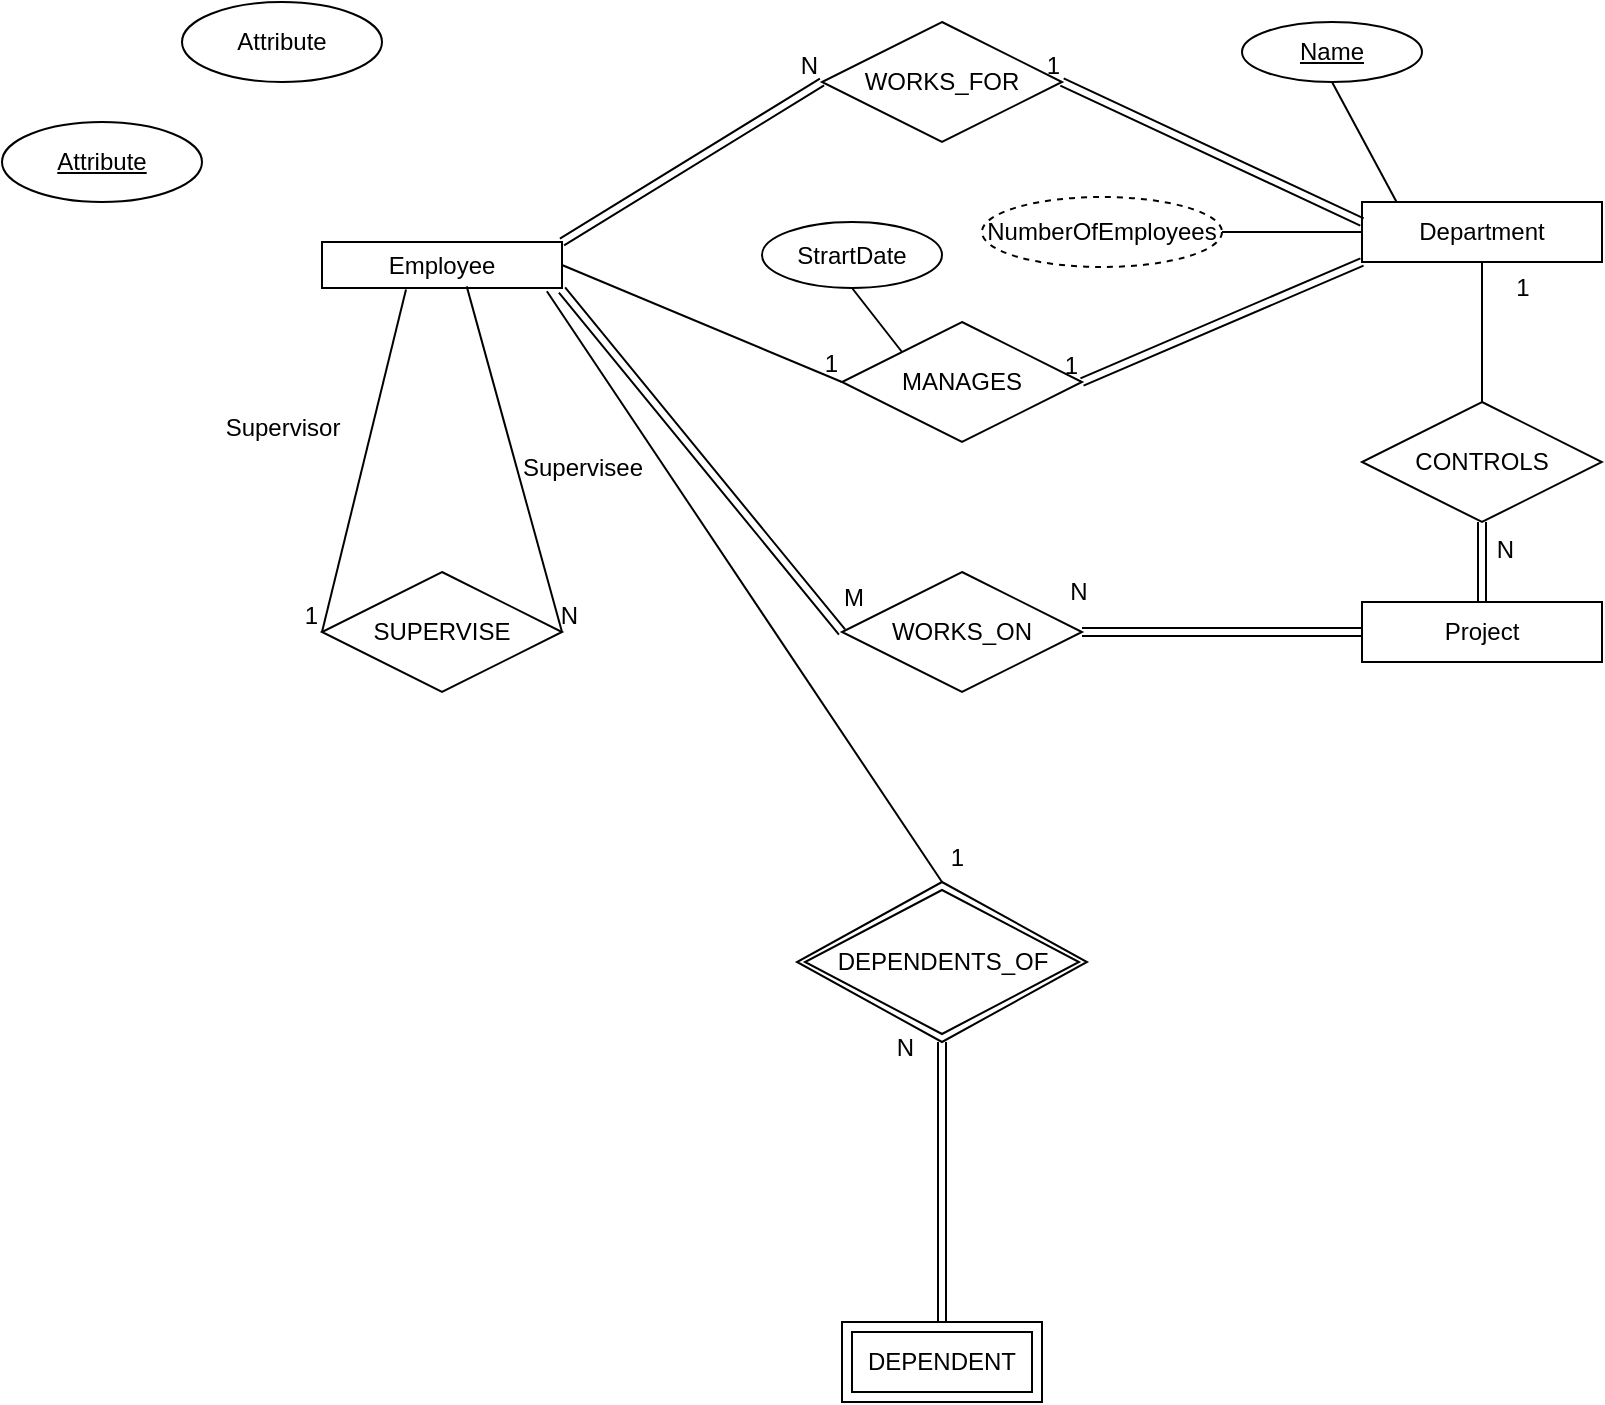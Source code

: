 <mxfile version="24.4.13" type="device">
  <diagram name="Page-1" id="dsb1Q9M2M2LD3zVcPbN2">
    <mxGraphModel dx="1900" dy="557" grid="1" gridSize="10" guides="1" tooltips="1" connect="1" arrows="1" fold="1" page="1" pageScale="1" pageWidth="850" pageHeight="1100" math="0" shadow="0">
      <root>
        <mxCell id="0" />
        <mxCell id="1" parent="0" />
        <mxCell id="geJwYKkMJcr1_1DaiLhD-1" value="Employee" style="rounded=0;whiteSpace=wrap;html=1;" vertex="1" parent="1">
          <mxGeometry x="130" y="270" width="120" height="23" as="geometry" />
        </mxCell>
        <mxCell id="geJwYKkMJcr1_1DaiLhD-24" value="" style="edgeStyle=orthogonalEdgeStyle;rounded=0;orthogonalLoop=1;jettySize=auto;html=1;endArrow=none;endFill=0;" edge="1" parent="1" source="geJwYKkMJcr1_1DaiLhD-2" target="geJwYKkMJcr1_1DaiLhD-23">
          <mxGeometry relative="1" as="geometry" />
        </mxCell>
        <mxCell id="geJwYKkMJcr1_1DaiLhD-2" value="Dep&lt;span style=&quot;color: rgba(0, 0, 0, 0); font-family: monospace; font-size: 0px; text-align: start; text-wrap: nowrap;&quot;&gt;%3CmxGraphModel%3E%3Croot%3E%3CmxCell%20id%3D%220%22%2F%3E%3CmxCell%20id%3D%221%22%20parent%3D%220%22%2F%3E%3CmxCell%20id%3D%222%22%20value%3D%22Employee%22%20style%3D%22rounded%3D0%3BwhiteSpace%3Dwrap%3Bhtml%3D1%3B%22%20vertex%3D%221%22%20parent%3D%221%22%3E%3CmxGeometry%20x%3D%22130%22%20y%3D%22260%22%20width%3D%22120%22%20height%3D%2230%22%20as%3D%22geometry%22%2F%3E%3C%2FmxCell%3E%3C%2Froot%3E%3C%2FmxGraphModel%3E&lt;/span&gt;&lt;span style=&quot;color: rgba(0, 0, 0, 0); font-family: monospace; font-size: 0px; text-align: start; text-wrap: nowrap;&quot;&gt;%3CmxGraphModel%3E%3Croot%3E%3CmxCell%20id%3D%220%22%2F%3E%3CmxCell%20id%3D%221%22%20parent%3D%220%22%2F%3E%3CmxCell%20id%3D%222%22%20value%3D%22Employee%22%20style%3D%22rounded%3D0%3BwhiteSpace%3Dwrap%3Bhtml%3D1%3B%22%20vertex%3D%221%22%20parent%3D%221%22%3E%3CmxGeometry%20x%3D%22130%22%20y%3D%22260%22%20width%3D%22120%22%20height%3D%2230%22%20as%3D%22geometry%22%2F%3E%3C%2FmxCell%3E%3C%2Froot%3E%3C%2FmxGraphModel%3E&lt;/span&gt;artment&lt;span style=&quot;color: rgba(0, 0, 0, 0); font-family: monospace; font-size: 0px; text-align: start; text-wrap: nowrap;&quot;&gt;%3CmxGraphModel%3E%3Croot%3E%3CmxCell%20id%3D%220%22%2F%3E%3CmxCell%20id%3D%221%22%20parent%3D%220%22%2F%3E%3CmxCell%20id%3D%222%22%20value%3D%22Employee%22%20style%3D%22rounded%3D0%3BwhiteSpace%3Dwrap%3Bhtml%3D1%3B%22%20vertex%3D%221%22%20parent%3D%221%22%3E%3CmxGeometry%20x%3D%22130%22%20y%3D%22260%22%20width%3D%22120%22%20height%3D%2230%22%20as%3D%22geometry%22%2F%3E%3C%2FmxCell%3E%3C%2Froot%3E%3C%2FmxGraphModel%3E&lt;/span&gt;&lt;span style=&quot;color: rgba(0, 0, 0, 0); font-family: monospace; font-size: 0px; text-align: start; text-wrap: nowrap;&quot;&gt;%3CmxGraphModel%3E%3Croot%3E%3CmxCell%20id%3D%220%22%2F%3E%3CmxCell%20id%3D%221%22%20parent%3D%220%22%2F%3E%3CmxCell%20id%3D%222%22%20value%3D%22Employee%22%20style%3D%22rounded%3D0%3BwhiteSpace%3Dwrap%3Bhtml%3D1%3B%22%20vertex%3D%221%22%20parent%3D%221%22%3E%3CmxGeometry%20x%3D%22130%22%20y%3D%22260%22%20width%3D%22120%22%20height%3D%2230%22%20as%3D%22geometry%22%2F%3E%3C%2FmxCell%3E%3C%2Froot%3E%3C%2FmxGraphModel%3E&lt;/span&gt;" style="rounded=0;whiteSpace=wrap;html=1;" vertex="1" parent="1">
          <mxGeometry x="650" y="250" width="120" height="30" as="geometry" />
        </mxCell>
        <mxCell id="geJwYKkMJcr1_1DaiLhD-3" value="&lt;div style=&quot;text-align: center;&quot;&gt;&lt;span style=&quot;background-color: initial; text-align: start;&quot;&gt;Project&lt;/span&gt;&lt;span style=&quot;background-color: initial; text-wrap: nowrap; color: rgba(0, 0, 0, 0); font-family: monospace; font-size: 0px; text-align: start;&quot;&gt;%3CmxGraphModel%3E%3Croot%3E%3CmxCell%20id%3D%220%22%2F%3E%3CmxCell%20id%3D%221%22%20parent%3D%220%22%2F%3E%3CmxCell%20id%3D%222%22%20value%3D%22Employee%22%20style%3D%22rounded%3D0%3BwhiteSpace%3Dwrap%3Bhtml%3D1%3B%22%20vertex%3D%221%22%20parent%3D%221%22%3E%3CmxGeometry%20x%3D%22130%22%20y%3D%22260%22%20width%3D%22120%22%20height%3D%2230%22%20as%3D%22geometry%22%2F%3E%3C%2FmxCell%3E%3C%2Froot%3E%3C%2FmxGraphModel%3E&lt;/span&gt;&lt;span style=&quot;background-color: initial; text-wrap: nowrap; color: rgba(0, 0, 0, 0); font-family: monospace; font-size: 0px; text-align: start;&quot;&gt;%3CmxGraphModel%3E%3Croot%3E%3CmxCell%20id%3D%220%22%2F%3E%3CmxCell%20id%3D%221%22%20parent%3D%220%22%2F%3E%3CmxCell%20id%3D%222%22%20value%3D%22Employee%22%20style%3D%22rounded%3D0%3BwhiteSpace%3Dwrap%3Bhtml%3D1%3B%22%20vertex%3D%221%22%20parent%3D%221%22%3E%3CmxGeometry%20x%3D%22130%22%20y%3D%22260%22%20width%3D%22120%22%20height%3D%2230%22%20as%3D%22geometry%22%2F%3E%3C%2FmxCell%3E%3C%2Froot%3E%3C%2FmxGraphMod&lt;/span&gt;&lt;span style=&quot;background-color: initial; text-wrap: nowrap; color: rgba(0, 0, 0, 0); font-family: monospace; font-size: 0px; text-align: start;&quot;&gt;%3CmxGraphModel%3E%3Croot%3E%3CmxCell%20id%3D%220%22%2F%3E%3CmxCell%20id%3D%221%22%20parent%3D%220%22%2F%3E%3CmxCell%20id%3D%222%22%20value%3D%22Employee%22%20style%3D%22rounded%3D0%3BwhiteSpace%3Dwrap%3Bhtml%3D1%3B%22%20vertex%3D%221%22%20parent%3D%221%22%3E%3CmxGeometry%20x%3D%22130%22%20y%3D%22260%22%20width%3D%22120%22%20height%3D%2230%22%20as%3D%22geometry%22%2F%3E%3C%2FmxCell%3E%3C%2Froot%3E%3C%2FmxGraphModel%3E&lt;/span&gt;&lt;span style=&quot;background-color: initial; text-wrap: nowrap; color: rgba(0, 0, 0, 0); font-family: monospace; font-size: 0px; text-align: start;&quot;&gt;%3CmxGraphModel%3E%3Croot%3E%3CmxCell%20id%3D%220%22%2F%3E%3CmxCell%20id%3D%221%22%20parent%3D%220%22%2F%3E%3CmxCell%20id%3D%222%22%20value%3D%22Employee%22%20style%3D%22rounded%3D0%3BwhiteSpace%3Dwrap%3Bhtml%3D1%3B%22%20vertex%3D%221%22%20parent%3D%221%22%3E%3CmxGeometry%20x%3D%22130%22%20y%3D%22260%22%20width%3D%22120%22%20height%3D%2230%22%20as%3D%22geometry%22%2F%3E%3C%2FmxCell%3E%3C%2Froot%3E%3C%2FmxGraphModel%3E&lt;/span&gt;&lt;/div&gt;" style="rounded=0;whiteSpace=wrap;html=1;" vertex="1" parent="1">
          <mxGeometry x="650" y="450" width="120" height="30" as="geometry" />
        </mxCell>
        <mxCell id="geJwYKkMJcr1_1DaiLhD-5" value="Attribute" style="ellipse;whiteSpace=wrap;html=1;align=center;" vertex="1" parent="1">
          <mxGeometry x="60" y="150" width="100" height="40" as="geometry" />
        </mxCell>
        <mxCell id="geJwYKkMJcr1_1DaiLhD-6" value="Attribute" style="ellipse;whiteSpace=wrap;html=1;align=center;fontStyle=4;" vertex="1" parent="1">
          <mxGeometry x="-30" y="210" width="100" height="40" as="geometry" />
        </mxCell>
        <mxCell id="geJwYKkMJcr1_1DaiLhD-7" value="SUPERVISE" style="shape=rhombus;perimeter=rhombusPerimeter;whiteSpace=wrap;html=1;align=center;" vertex="1" parent="1">
          <mxGeometry x="130" y="435" width="120" height="60" as="geometry" />
        </mxCell>
        <mxCell id="geJwYKkMJcr1_1DaiLhD-8" value="" style="endArrow=none;html=1;rounded=0;exitX=0.603;exitY=0.965;exitDx=0;exitDy=0;entryX=1;entryY=0.5;entryDx=0;entryDy=0;exitPerimeter=0;" edge="1" parent="1" source="geJwYKkMJcr1_1DaiLhD-1" target="geJwYKkMJcr1_1DaiLhD-7">
          <mxGeometry relative="1" as="geometry">
            <mxPoint x="340" y="290" as="sourcePoint" />
            <mxPoint x="500" y="290" as="targetPoint" />
          </mxGeometry>
        </mxCell>
        <mxCell id="geJwYKkMJcr1_1DaiLhD-9" value="N" style="resizable=0;html=1;whiteSpace=wrap;align=right;verticalAlign=bottom;" connectable="0" vertex="1" parent="geJwYKkMJcr1_1DaiLhD-8">
          <mxGeometry x="1" relative="1" as="geometry">
            <mxPoint x="9" as="offset" />
          </mxGeometry>
        </mxCell>
        <mxCell id="geJwYKkMJcr1_1DaiLhD-10" value="" style="endArrow=none;html=1;rounded=0;entryX=0;entryY=0.5;entryDx=0;entryDy=0;exitX=0.35;exitY=1.035;exitDx=0;exitDy=0;exitPerimeter=0;" edge="1" parent="1" source="geJwYKkMJcr1_1DaiLhD-1" target="geJwYKkMJcr1_1DaiLhD-7">
          <mxGeometry relative="1" as="geometry">
            <mxPoint x="140" y="300" as="sourcePoint" />
            <mxPoint x="500" y="290" as="targetPoint" />
          </mxGeometry>
        </mxCell>
        <mxCell id="geJwYKkMJcr1_1DaiLhD-11" value="1" style="resizable=0;html=1;whiteSpace=wrap;align=right;verticalAlign=bottom;" connectable="0" vertex="1" parent="geJwYKkMJcr1_1DaiLhD-10">
          <mxGeometry x="1" relative="1" as="geometry" />
        </mxCell>
        <mxCell id="geJwYKkMJcr1_1DaiLhD-12" value="WORKS_FOR" style="shape=rhombus;perimeter=rhombusPerimeter;whiteSpace=wrap;html=1;align=center;" vertex="1" parent="1">
          <mxGeometry x="380" y="160" width="120" height="60" as="geometry" />
        </mxCell>
        <mxCell id="geJwYKkMJcr1_1DaiLhD-13" value="" style="shape=link;html=1;rounded=0;entryX=0;entryY=0.5;entryDx=0;entryDy=0;" edge="1" parent="1" target="geJwYKkMJcr1_1DaiLhD-12">
          <mxGeometry relative="1" as="geometry">
            <mxPoint x="250" y="270" as="sourcePoint" />
            <mxPoint x="372" y="150" as="targetPoint" />
          </mxGeometry>
        </mxCell>
        <mxCell id="geJwYKkMJcr1_1DaiLhD-14" value="N" style="resizable=0;html=1;whiteSpace=wrap;align=right;verticalAlign=bottom;" connectable="0" vertex="1" parent="geJwYKkMJcr1_1DaiLhD-13">
          <mxGeometry x="1" relative="1" as="geometry" />
        </mxCell>
        <mxCell id="geJwYKkMJcr1_1DaiLhD-16" value="" style="shape=link;html=1;rounded=0;entryX=1;entryY=0.5;entryDx=0;entryDy=0;" edge="1" parent="1" target="geJwYKkMJcr1_1DaiLhD-12">
          <mxGeometry relative="1" as="geometry">
            <mxPoint x="650" y="260" as="sourcePoint" />
            <mxPoint x="488" y="150" as="targetPoint" />
          </mxGeometry>
        </mxCell>
        <mxCell id="geJwYKkMJcr1_1DaiLhD-17" value="1" style="resizable=0;html=1;whiteSpace=wrap;align=right;verticalAlign=bottom;" connectable="0" vertex="1" parent="geJwYKkMJcr1_1DaiLhD-16">
          <mxGeometry x="1" relative="1" as="geometry" />
        </mxCell>
        <mxCell id="geJwYKkMJcr1_1DaiLhD-18" value="MANAGES" style="shape=rhombus;perimeter=rhombusPerimeter;whiteSpace=wrap;html=1;align=center;" vertex="1" parent="1">
          <mxGeometry x="390" y="310" width="120" height="60" as="geometry" />
        </mxCell>
        <mxCell id="geJwYKkMJcr1_1DaiLhD-19" value="" style="shape=link;html=1;rounded=0;exitX=0;exitY=1;exitDx=0;exitDy=0;entryX=1;entryY=0.5;entryDx=0;entryDy=0;" edge="1" parent="1" source="geJwYKkMJcr1_1DaiLhD-2" target="geJwYKkMJcr1_1DaiLhD-18">
          <mxGeometry relative="1" as="geometry">
            <mxPoint x="340" y="290" as="sourcePoint" />
            <mxPoint x="500" y="290" as="targetPoint" />
          </mxGeometry>
        </mxCell>
        <mxCell id="geJwYKkMJcr1_1DaiLhD-20" value="1" style="resizable=0;html=1;whiteSpace=wrap;align=right;verticalAlign=bottom;" connectable="0" vertex="1" parent="geJwYKkMJcr1_1DaiLhD-19">
          <mxGeometry x="1" relative="1" as="geometry" />
        </mxCell>
        <mxCell id="geJwYKkMJcr1_1DaiLhD-21" value="" style="endArrow=none;html=1;rounded=0;exitX=1;exitY=0.5;exitDx=0;exitDy=0;entryX=0;entryY=0.5;entryDx=0;entryDy=0;" edge="1" parent="1" source="geJwYKkMJcr1_1DaiLhD-1" target="geJwYKkMJcr1_1DaiLhD-18">
          <mxGeometry relative="1" as="geometry">
            <mxPoint x="340" y="290" as="sourcePoint" />
            <mxPoint x="500" y="290" as="targetPoint" />
          </mxGeometry>
        </mxCell>
        <mxCell id="geJwYKkMJcr1_1DaiLhD-22" value="1" style="resizable=0;html=1;whiteSpace=wrap;align=right;verticalAlign=bottom;" connectable="0" vertex="1" parent="geJwYKkMJcr1_1DaiLhD-21">
          <mxGeometry x="1" relative="1" as="geometry" />
        </mxCell>
        <mxCell id="geJwYKkMJcr1_1DaiLhD-23" value="CONTROLS" style="shape=rhombus;perimeter=rhombusPerimeter;whiteSpace=wrap;html=1;align=center;" vertex="1" parent="1">
          <mxGeometry x="650" y="350" width="120" height="60" as="geometry" />
        </mxCell>
        <mxCell id="geJwYKkMJcr1_1DaiLhD-25" value="" style="shape=link;html=1;rounded=0;entryX=0.5;entryY=0;entryDx=0;entryDy=0;" edge="1" parent="1" source="geJwYKkMJcr1_1DaiLhD-23" target="geJwYKkMJcr1_1DaiLhD-3">
          <mxGeometry relative="1" as="geometry">
            <mxPoint x="340" y="290" as="sourcePoint" />
            <mxPoint x="500" y="290" as="targetPoint" />
          </mxGeometry>
        </mxCell>
        <mxCell id="geJwYKkMJcr1_1DaiLhD-26" value="N" style="resizable=0;html=1;whiteSpace=wrap;align=right;verticalAlign=bottom;" connectable="0" vertex="1" parent="geJwYKkMJcr1_1DaiLhD-25">
          <mxGeometry x="1" relative="1" as="geometry">
            <mxPoint x="17" y="-18" as="offset" />
          </mxGeometry>
        </mxCell>
        <mxCell id="geJwYKkMJcr1_1DaiLhD-28" value="WORKS_ON" style="shape=rhombus;perimeter=rhombusPerimeter;whiteSpace=wrap;html=1;align=center;" vertex="1" parent="1">
          <mxGeometry x="390" y="435" width="120" height="60" as="geometry" />
        </mxCell>
        <mxCell id="geJwYKkMJcr1_1DaiLhD-29" value="" style="shape=link;html=1;rounded=0;exitX=1;exitY=0.5;exitDx=0;exitDy=0;entryX=0;entryY=0.5;entryDx=0;entryDy=0;" edge="1" parent="1" source="geJwYKkMJcr1_1DaiLhD-28" target="geJwYKkMJcr1_1DaiLhD-3">
          <mxGeometry relative="1" as="geometry">
            <mxPoint x="340" y="290" as="sourcePoint" />
            <mxPoint x="630" y="520" as="targetPoint" />
          </mxGeometry>
        </mxCell>
        <mxCell id="geJwYKkMJcr1_1DaiLhD-30" value="" style="resizable=0;html=1;whiteSpace=wrap;align=left;verticalAlign=bottom;" connectable="0" vertex="1" parent="geJwYKkMJcr1_1DaiLhD-29">
          <mxGeometry x="-1" relative="1" as="geometry" />
        </mxCell>
        <mxCell id="geJwYKkMJcr1_1DaiLhD-31" value="" style="resizable=0;html=1;whiteSpace=wrap;align=right;verticalAlign=bottom;" connectable="0" vertex="1" parent="geJwYKkMJcr1_1DaiLhD-29">
          <mxGeometry x="1" relative="1" as="geometry" />
        </mxCell>
        <mxCell id="geJwYKkMJcr1_1DaiLhD-32" value="N" style="text;html=1;align=center;verticalAlign=middle;resizable=0;points=[];autosize=1;strokeColor=none;fillColor=none;" vertex="1" parent="1">
          <mxGeometry x="493" y="430" width="30" height="30" as="geometry" />
        </mxCell>
        <mxCell id="geJwYKkMJcr1_1DaiLhD-33" value="" style="shape=link;html=1;rounded=0;entryX=0;entryY=0.5;entryDx=0;entryDy=0;" edge="1" parent="1" target="geJwYKkMJcr1_1DaiLhD-28">
          <mxGeometry relative="1" as="geometry">
            <mxPoint x="250" y="294" as="sourcePoint" />
            <mxPoint x="500" y="290" as="targetPoint" />
          </mxGeometry>
        </mxCell>
        <mxCell id="geJwYKkMJcr1_1DaiLhD-34" value="M" style="resizable=0;html=1;whiteSpace=wrap;align=right;verticalAlign=bottom;" connectable="0" vertex="1" parent="geJwYKkMJcr1_1DaiLhD-33">
          <mxGeometry x="1" relative="1" as="geometry">
            <mxPoint x="12" y="-9" as="offset" />
          </mxGeometry>
        </mxCell>
        <mxCell id="geJwYKkMJcr1_1DaiLhD-35" value="Supervisor" style="text;html=1;align=center;verticalAlign=middle;resizable=0;points=[];autosize=1;strokeColor=none;fillColor=none;" vertex="1" parent="1">
          <mxGeometry x="70" y="348" width="80" height="30" as="geometry" />
        </mxCell>
        <mxCell id="geJwYKkMJcr1_1DaiLhD-36" value="Supervisee" style="text;html=1;align=center;verticalAlign=middle;resizable=0;points=[];autosize=1;strokeColor=none;fillColor=none;" vertex="1" parent="1">
          <mxGeometry x="220" y="368" width="80" height="30" as="geometry" />
        </mxCell>
        <mxCell id="geJwYKkMJcr1_1DaiLhD-38" value="DEPENDENTS_OF" style="shape=rhombus;double=1;perimeter=rhombusPerimeter;whiteSpace=wrap;html=1;align=center;" vertex="1" parent="1">
          <mxGeometry x="367.5" y="590" width="145" height="80" as="geometry" />
        </mxCell>
        <mxCell id="geJwYKkMJcr1_1DaiLhD-39" value="" style="endArrow=none;html=1;rounded=0;entryX=0.5;entryY=0;entryDx=0;entryDy=0;exitX=0.937;exitY=1.07;exitDx=0;exitDy=0;exitPerimeter=0;" edge="1" parent="1" source="geJwYKkMJcr1_1DaiLhD-1" target="geJwYKkMJcr1_1DaiLhD-38">
          <mxGeometry relative="1" as="geometry">
            <mxPoint x="390" y="510" as="sourcePoint" />
            <mxPoint x="380" y="580" as="targetPoint" />
          </mxGeometry>
        </mxCell>
        <mxCell id="geJwYKkMJcr1_1DaiLhD-40" value="1" style="resizable=0;html=1;whiteSpace=wrap;align=right;verticalAlign=bottom;" connectable="0" vertex="1" parent="geJwYKkMJcr1_1DaiLhD-39">
          <mxGeometry x="1" relative="1" as="geometry">
            <mxPoint x="12" y="-4" as="offset" />
          </mxGeometry>
        </mxCell>
        <mxCell id="geJwYKkMJcr1_1DaiLhD-42" value="DEPENDENT" style="shape=ext;margin=3;double=1;whiteSpace=wrap;html=1;align=center;" vertex="1" parent="1">
          <mxGeometry x="390" y="810" width="100" height="40" as="geometry" />
        </mxCell>
        <mxCell id="geJwYKkMJcr1_1DaiLhD-43" value="" style="shape=link;html=1;rounded=0;exitX=0.5;exitY=0;exitDx=0;exitDy=0;entryX=0.5;entryY=1;entryDx=0;entryDy=0;" edge="1" parent="1" source="geJwYKkMJcr1_1DaiLhD-42" target="geJwYKkMJcr1_1DaiLhD-38">
          <mxGeometry relative="1" as="geometry">
            <mxPoint x="430" y="690" as="sourcePoint" />
            <mxPoint x="590" y="690" as="targetPoint" />
          </mxGeometry>
        </mxCell>
        <mxCell id="geJwYKkMJcr1_1DaiLhD-44" value="N" style="resizable=0;html=1;whiteSpace=wrap;align=right;verticalAlign=bottom;" connectable="0" vertex="1" parent="geJwYKkMJcr1_1DaiLhD-43">
          <mxGeometry x="1" relative="1" as="geometry">
            <mxPoint x="-13" y="11" as="offset" />
          </mxGeometry>
        </mxCell>
        <mxCell id="geJwYKkMJcr1_1DaiLhD-45" value="1" style="text;html=1;align=center;verticalAlign=middle;resizable=0;points=[];autosize=1;strokeColor=none;fillColor=none;" vertex="1" parent="1">
          <mxGeometry x="715" y="278" width="30" height="30" as="geometry" />
        </mxCell>
        <mxCell id="geJwYKkMJcr1_1DaiLhD-46" value="StrartDate" style="ellipse;whiteSpace=wrap;html=1;align=center;" vertex="1" parent="1">
          <mxGeometry x="350" y="260" width="90" height="33" as="geometry" />
        </mxCell>
        <mxCell id="geJwYKkMJcr1_1DaiLhD-48" value="" style="endArrow=none;html=1;rounded=0;exitX=0.5;exitY=1;exitDx=0;exitDy=0;entryX=0;entryY=0;entryDx=0;entryDy=0;" edge="1" parent="1" source="geJwYKkMJcr1_1DaiLhD-46" target="geJwYKkMJcr1_1DaiLhD-18">
          <mxGeometry relative="1" as="geometry">
            <mxPoint x="430" y="390" as="sourcePoint" />
            <mxPoint x="590" y="390" as="targetPoint" />
          </mxGeometry>
        </mxCell>
        <mxCell id="geJwYKkMJcr1_1DaiLhD-49" value="NumberOfEmployees" style="ellipse;whiteSpace=wrap;html=1;align=center;dashed=1;" vertex="1" parent="1">
          <mxGeometry x="460" y="247.5" width="120" height="35" as="geometry" />
        </mxCell>
        <mxCell id="geJwYKkMJcr1_1DaiLhD-50" value="" style="endArrow=none;html=1;rounded=0;exitX=1;exitY=0.5;exitDx=0;exitDy=0;entryX=0;entryY=0.5;entryDx=0;entryDy=0;" edge="1" parent="1" source="geJwYKkMJcr1_1DaiLhD-49" target="geJwYKkMJcr1_1DaiLhD-2">
          <mxGeometry relative="1" as="geometry">
            <mxPoint x="430" y="390" as="sourcePoint" />
            <mxPoint x="590" y="390" as="targetPoint" />
          </mxGeometry>
        </mxCell>
        <mxCell id="geJwYKkMJcr1_1DaiLhD-51" value="Name" style="ellipse;whiteSpace=wrap;html=1;align=center;fontStyle=4;" vertex="1" parent="1">
          <mxGeometry x="590" y="160" width="90" height="30" as="geometry" />
        </mxCell>
        <mxCell id="geJwYKkMJcr1_1DaiLhD-52" value="" style="endArrow=none;html=1;rounded=0;exitX=0.5;exitY=1;exitDx=0;exitDy=0;entryX=0.143;entryY=-0.007;entryDx=0;entryDy=0;entryPerimeter=0;" edge="1" parent="1" source="geJwYKkMJcr1_1DaiLhD-51" target="geJwYKkMJcr1_1DaiLhD-2">
          <mxGeometry relative="1" as="geometry">
            <mxPoint x="370" y="390" as="sourcePoint" />
            <mxPoint x="530" y="390" as="targetPoint" />
          </mxGeometry>
        </mxCell>
      </root>
    </mxGraphModel>
  </diagram>
</mxfile>
